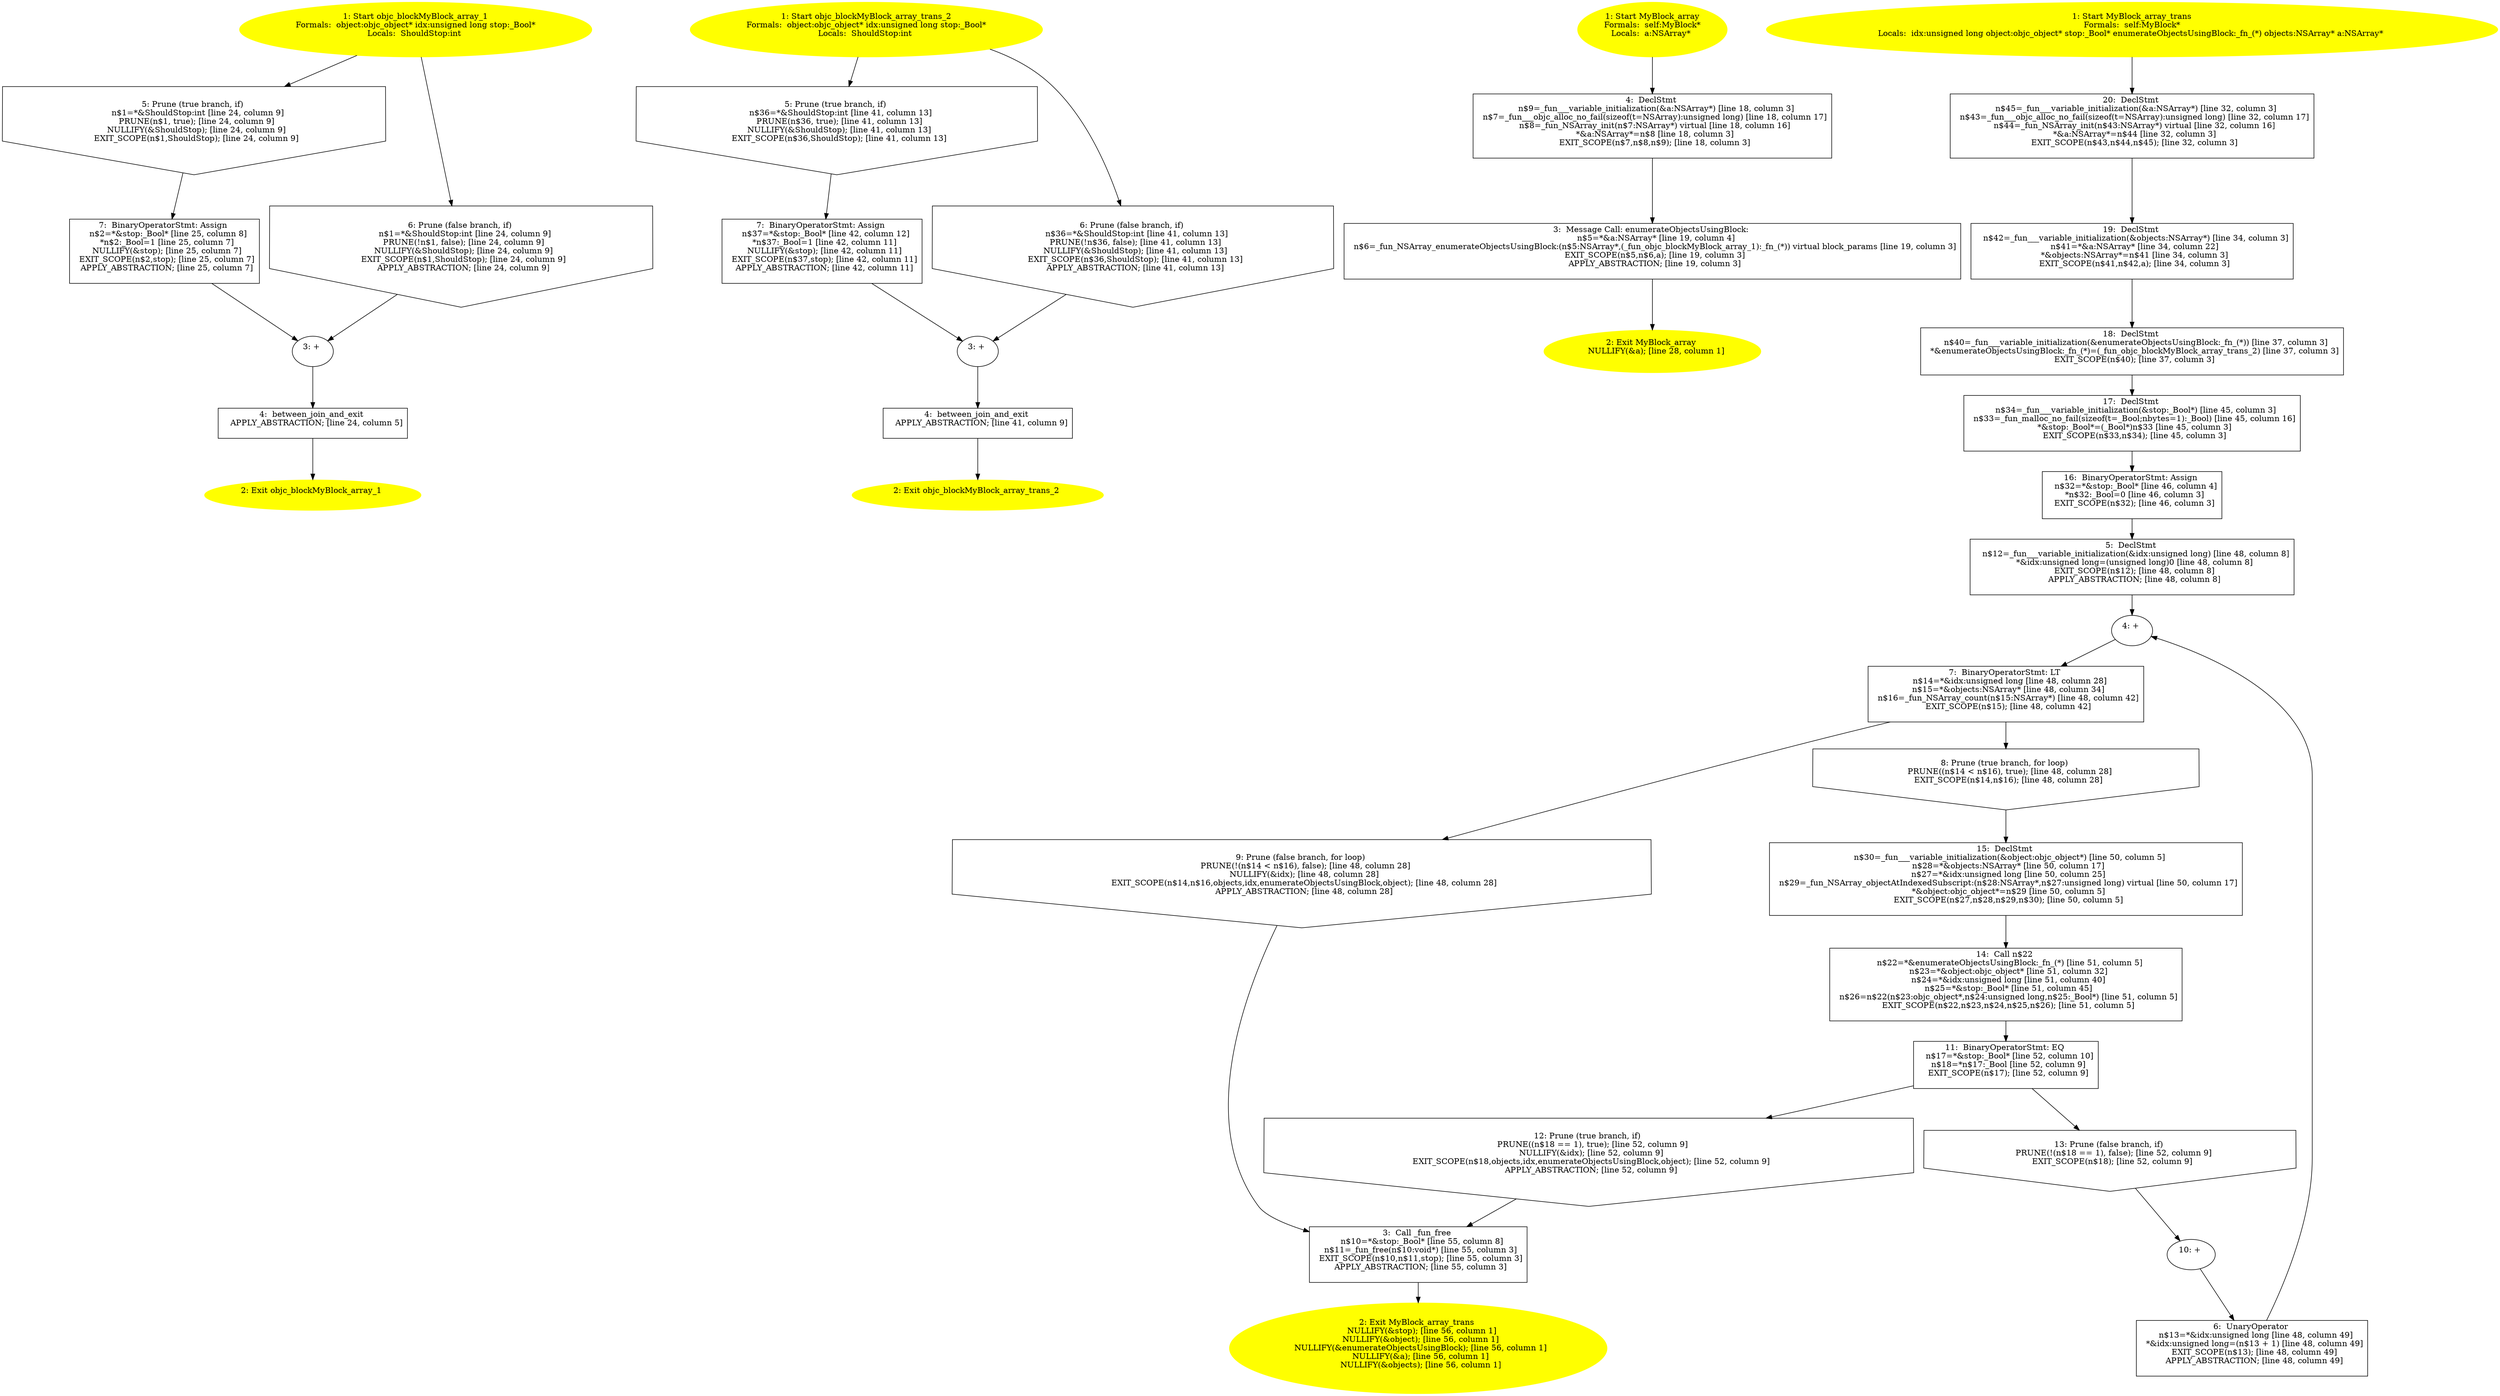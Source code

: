 /* @generated */
digraph cfg {
"objc_blockMyBlock_array_1(struct objc_object).7651ebbbe5ad11f35ec8fca80283945b_1" [label="1: Start objc_blockMyBlock_array_1\nFormals:  object:objc_object* idx:unsigned long stop:_Bool*\nLocals:  ShouldStop:int \n  " color=yellow style=filled]
	

	 "objc_blockMyBlock_array_1(struct objc_object).7651ebbbe5ad11f35ec8fca80283945b_1" -> "objc_blockMyBlock_array_1(struct objc_object).7651ebbbe5ad11f35ec8fca80283945b_5" ;
	 "objc_blockMyBlock_array_1(struct objc_object).7651ebbbe5ad11f35ec8fca80283945b_1" -> "objc_blockMyBlock_array_1(struct objc_object).7651ebbbe5ad11f35ec8fca80283945b_6" ;
"objc_blockMyBlock_array_1(struct objc_object).7651ebbbe5ad11f35ec8fca80283945b_2" [label="2: Exit objc_blockMyBlock_array_1 \n  " color=yellow style=filled]
	

"objc_blockMyBlock_array_1(struct objc_object).7651ebbbe5ad11f35ec8fca80283945b_3" [label="3: + \n  " ]
	

	 "objc_blockMyBlock_array_1(struct objc_object).7651ebbbe5ad11f35ec8fca80283945b_3" -> "objc_blockMyBlock_array_1(struct objc_object).7651ebbbe5ad11f35ec8fca80283945b_4" ;
"objc_blockMyBlock_array_1(struct objc_object).7651ebbbe5ad11f35ec8fca80283945b_4" [label="4:  between_join_and_exit \n   APPLY_ABSTRACTION; [line 24, column 5]\n " shape="box"]
	

	 "objc_blockMyBlock_array_1(struct objc_object).7651ebbbe5ad11f35ec8fca80283945b_4" -> "objc_blockMyBlock_array_1(struct objc_object).7651ebbbe5ad11f35ec8fca80283945b_2" ;
"objc_blockMyBlock_array_1(struct objc_object).7651ebbbe5ad11f35ec8fca80283945b_5" [label="5: Prune (true branch, if) \n   n$1=*&ShouldStop:int [line 24, column 9]\n  PRUNE(n$1, true); [line 24, column 9]\n  NULLIFY(&ShouldStop); [line 24, column 9]\n  EXIT_SCOPE(n$1,ShouldStop); [line 24, column 9]\n " shape="invhouse"]
	

	 "objc_blockMyBlock_array_1(struct objc_object).7651ebbbe5ad11f35ec8fca80283945b_5" -> "objc_blockMyBlock_array_1(struct objc_object).7651ebbbe5ad11f35ec8fca80283945b_7" ;
"objc_blockMyBlock_array_1(struct objc_object).7651ebbbe5ad11f35ec8fca80283945b_6" [label="6: Prune (false branch, if) \n   n$1=*&ShouldStop:int [line 24, column 9]\n  PRUNE(!n$1, false); [line 24, column 9]\n  NULLIFY(&ShouldStop); [line 24, column 9]\n  EXIT_SCOPE(n$1,ShouldStop); [line 24, column 9]\n  APPLY_ABSTRACTION; [line 24, column 9]\n " shape="invhouse"]
	

	 "objc_blockMyBlock_array_1(struct objc_object).7651ebbbe5ad11f35ec8fca80283945b_6" -> "objc_blockMyBlock_array_1(struct objc_object).7651ebbbe5ad11f35ec8fca80283945b_3" ;
"objc_blockMyBlock_array_1(struct objc_object).7651ebbbe5ad11f35ec8fca80283945b_7" [label="7:  BinaryOperatorStmt: Assign \n   n$2=*&stop:_Bool* [line 25, column 8]\n  *n$2:_Bool=1 [line 25, column 7]\n  NULLIFY(&stop); [line 25, column 7]\n  EXIT_SCOPE(n$2,stop); [line 25, column 7]\n  APPLY_ABSTRACTION; [line 25, column 7]\n " shape="box"]
	

	 "objc_blockMyBlock_array_1(struct objc_object).7651ebbbe5ad11f35ec8fca80283945b_7" -> "objc_blockMyBlock_array_1(struct objc_object).7651ebbbe5ad11f35ec8fca80283945b_3" ;
"objc_blockMyBlock_array_trans_2(struct objc_object).933574d9d3bae3fa7584d130e160b2ad_1" [label="1: Start objc_blockMyBlock_array_trans_2\nFormals:  object:objc_object* idx:unsigned long stop:_Bool*\nLocals:  ShouldStop:int \n  " color=yellow style=filled]
	

	 "objc_blockMyBlock_array_trans_2(struct objc_object).933574d9d3bae3fa7584d130e160b2ad_1" -> "objc_blockMyBlock_array_trans_2(struct objc_object).933574d9d3bae3fa7584d130e160b2ad_5" ;
	 "objc_blockMyBlock_array_trans_2(struct objc_object).933574d9d3bae3fa7584d130e160b2ad_1" -> "objc_blockMyBlock_array_trans_2(struct objc_object).933574d9d3bae3fa7584d130e160b2ad_6" ;
"objc_blockMyBlock_array_trans_2(struct objc_object).933574d9d3bae3fa7584d130e160b2ad_2" [label="2: Exit objc_blockMyBlock_array_trans_2 \n  " color=yellow style=filled]
	

"objc_blockMyBlock_array_trans_2(struct objc_object).933574d9d3bae3fa7584d130e160b2ad_3" [label="3: + \n  " ]
	

	 "objc_blockMyBlock_array_trans_2(struct objc_object).933574d9d3bae3fa7584d130e160b2ad_3" -> "objc_blockMyBlock_array_trans_2(struct objc_object).933574d9d3bae3fa7584d130e160b2ad_4" ;
"objc_blockMyBlock_array_trans_2(struct objc_object).933574d9d3bae3fa7584d130e160b2ad_4" [label="4:  between_join_and_exit \n   APPLY_ABSTRACTION; [line 41, column 9]\n " shape="box"]
	

	 "objc_blockMyBlock_array_trans_2(struct objc_object).933574d9d3bae3fa7584d130e160b2ad_4" -> "objc_blockMyBlock_array_trans_2(struct objc_object).933574d9d3bae3fa7584d130e160b2ad_2" ;
"objc_blockMyBlock_array_trans_2(struct objc_object).933574d9d3bae3fa7584d130e160b2ad_5" [label="5: Prune (true branch, if) \n   n$36=*&ShouldStop:int [line 41, column 13]\n  PRUNE(n$36, true); [line 41, column 13]\n  NULLIFY(&ShouldStop); [line 41, column 13]\n  EXIT_SCOPE(n$36,ShouldStop); [line 41, column 13]\n " shape="invhouse"]
	

	 "objc_blockMyBlock_array_trans_2(struct objc_object).933574d9d3bae3fa7584d130e160b2ad_5" -> "objc_blockMyBlock_array_trans_2(struct objc_object).933574d9d3bae3fa7584d130e160b2ad_7" ;
"objc_blockMyBlock_array_trans_2(struct objc_object).933574d9d3bae3fa7584d130e160b2ad_6" [label="6: Prune (false branch, if) \n   n$36=*&ShouldStop:int [line 41, column 13]\n  PRUNE(!n$36, false); [line 41, column 13]\n  NULLIFY(&ShouldStop); [line 41, column 13]\n  EXIT_SCOPE(n$36,ShouldStop); [line 41, column 13]\n  APPLY_ABSTRACTION; [line 41, column 13]\n " shape="invhouse"]
	

	 "objc_blockMyBlock_array_trans_2(struct objc_object).933574d9d3bae3fa7584d130e160b2ad_6" -> "objc_blockMyBlock_array_trans_2(struct objc_object).933574d9d3bae3fa7584d130e160b2ad_3" ;
"objc_blockMyBlock_array_trans_2(struct objc_object).933574d9d3bae3fa7584d130e160b2ad_7" [label="7:  BinaryOperatorStmt: Assign \n   n$37=*&stop:_Bool* [line 42, column 12]\n  *n$37:_Bool=1 [line 42, column 11]\n  NULLIFY(&stop); [line 42, column 11]\n  EXIT_SCOPE(n$37,stop); [line 42, column 11]\n  APPLY_ABSTRACTION; [line 42, column 11]\n " shape="box"]
	

	 "objc_blockMyBlock_array_trans_2(struct objc_object).933574d9d3bae3fa7584d130e160b2ad_7" -> "objc_blockMyBlock_array_trans_2(struct objc_object).933574d9d3bae3fa7584d130e160b2ad_3" ;
"array#MyBlock#instance.8be6e5b5e968d186440e1931c9eb40de_1" [label="1: Start MyBlock_array\nFormals:  self:MyBlock*\nLocals:  a:NSArray* \n  " color=yellow style=filled]
	

	 "array#MyBlock#instance.8be6e5b5e968d186440e1931c9eb40de_1" -> "array#MyBlock#instance.8be6e5b5e968d186440e1931c9eb40de_4" ;
"array#MyBlock#instance.8be6e5b5e968d186440e1931c9eb40de_2" [label="2: Exit MyBlock_array \n   NULLIFY(&a); [line 28, column 1]\n " color=yellow style=filled]
	

"array#MyBlock#instance.8be6e5b5e968d186440e1931c9eb40de_3" [label="3:  Message Call: enumerateObjectsUsingBlock: \n   n$5=*&a:NSArray* [line 19, column 4]\n  n$6=_fun_NSArray_enumerateObjectsUsingBlock:(n$5:NSArray*,(_fun_objc_blockMyBlock_array_1):_fn_(*)) virtual block_params [line 19, column 3]\n  EXIT_SCOPE(n$5,n$6,a); [line 19, column 3]\n  APPLY_ABSTRACTION; [line 19, column 3]\n " shape="box"]
	

	 "array#MyBlock#instance.8be6e5b5e968d186440e1931c9eb40de_3" -> "array#MyBlock#instance.8be6e5b5e968d186440e1931c9eb40de_2" ;
"array#MyBlock#instance.8be6e5b5e968d186440e1931c9eb40de_4" [label="4:  DeclStmt \n   n$9=_fun___variable_initialization(&a:NSArray*) [line 18, column 3]\n  n$7=_fun___objc_alloc_no_fail(sizeof(t=NSArray):unsigned long) [line 18, column 17]\n  n$8=_fun_NSArray_init(n$7:NSArray*) virtual [line 18, column 16]\n  *&a:NSArray*=n$8 [line 18, column 3]\n  EXIT_SCOPE(n$7,n$8,n$9); [line 18, column 3]\n " shape="box"]
	

	 "array#MyBlock#instance.8be6e5b5e968d186440e1931c9eb40de_4" -> "array#MyBlock#instance.8be6e5b5e968d186440e1931c9eb40de_3" ;
"array_trans#MyBlock#instance.13289a590560d0628a3ae5174e716a32_1" [label="1: Start MyBlock_array_trans\nFormals:  self:MyBlock*\nLocals:  idx:unsigned long object:objc_object* stop:_Bool* enumerateObjectsUsingBlock:_fn_(*) objects:NSArray* a:NSArray* \n  " color=yellow style=filled]
	

	 "array_trans#MyBlock#instance.13289a590560d0628a3ae5174e716a32_1" -> "array_trans#MyBlock#instance.13289a590560d0628a3ae5174e716a32_20" ;
"array_trans#MyBlock#instance.13289a590560d0628a3ae5174e716a32_2" [label="2: Exit MyBlock_array_trans \n   NULLIFY(&stop); [line 56, column 1]\n  NULLIFY(&object); [line 56, column 1]\n  NULLIFY(&enumerateObjectsUsingBlock); [line 56, column 1]\n  NULLIFY(&a); [line 56, column 1]\n  NULLIFY(&objects); [line 56, column 1]\n " color=yellow style=filled]
	

"array_trans#MyBlock#instance.13289a590560d0628a3ae5174e716a32_3" [label="3:  Call _fun_free \n   n$10=*&stop:_Bool* [line 55, column 8]\n  n$11=_fun_free(n$10:void*) [line 55, column 3]\n  EXIT_SCOPE(n$10,n$11,stop); [line 55, column 3]\n  APPLY_ABSTRACTION; [line 55, column 3]\n " shape="box"]
	

	 "array_trans#MyBlock#instance.13289a590560d0628a3ae5174e716a32_3" -> "array_trans#MyBlock#instance.13289a590560d0628a3ae5174e716a32_2" ;
"array_trans#MyBlock#instance.13289a590560d0628a3ae5174e716a32_4" [label="4: + \n  " ]
	

	 "array_trans#MyBlock#instance.13289a590560d0628a3ae5174e716a32_4" -> "array_trans#MyBlock#instance.13289a590560d0628a3ae5174e716a32_7" ;
"array_trans#MyBlock#instance.13289a590560d0628a3ae5174e716a32_5" [label="5:  DeclStmt \n   n$12=_fun___variable_initialization(&idx:unsigned long) [line 48, column 8]\n  *&idx:unsigned long=(unsigned long)0 [line 48, column 8]\n  EXIT_SCOPE(n$12); [line 48, column 8]\n  APPLY_ABSTRACTION; [line 48, column 8]\n " shape="box"]
	

	 "array_trans#MyBlock#instance.13289a590560d0628a3ae5174e716a32_5" -> "array_trans#MyBlock#instance.13289a590560d0628a3ae5174e716a32_4" ;
"array_trans#MyBlock#instance.13289a590560d0628a3ae5174e716a32_6" [label="6:  UnaryOperator \n   n$13=*&idx:unsigned long [line 48, column 49]\n  *&idx:unsigned long=(n$13 + 1) [line 48, column 49]\n  EXIT_SCOPE(n$13); [line 48, column 49]\n  APPLY_ABSTRACTION; [line 48, column 49]\n " shape="box"]
	

	 "array_trans#MyBlock#instance.13289a590560d0628a3ae5174e716a32_6" -> "array_trans#MyBlock#instance.13289a590560d0628a3ae5174e716a32_4" ;
"array_trans#MyBlock#instance.13289a590560d0628a3ae5174e716a32_7" [label="7:  BinaryOperatorStmt: LT \n   n$14=*&idx:unsigned long [line 48, column 28]\n  n$15=*&objects:NSArray* [line 48, column 34]\n  n$16=_fun_NSArray_count(n$15:NSArray*) [line 48, column 42]\n  EXIT_SCOPE(n$15); [line 48, column 42]\n " shape="box"]
	

	 "array_trans#MyBlock#instance.13289a590560d0628a3ae5174e716a32_7" -> "array_trans#MyBlock#instance.13289a590560d0628a3ae5174e716a32_8" ;
	 "array_trans#MyBlock#instance.13289a590560d0628a3ae5174e716a32_7" -> "array_trans#MyBlock#instance.13289a590560d0628a3ae5174e716a32_9" ;
"array_trans#MyBlock#instance.13289a590560d0628a3ae5174e716a32_8" [label="8: Prune (true branch, for loop) \n   PRUNE((n$14 < n$16), true); [line 48, column 28]\n  EXIT_SCOPE(n$14,n$16); [line 48, column 28]\n " shape="invhouse"]
	

	 "array_trans#MyBlock#instance.13289a590560d0628a3ae5174e716a32_8" -> "array_trans#MyBlock#instance.13289a590560d0628a3ae5174e716a32_15" ;
"array_trans#MyBlock#instance.13289a590560d0628a3ae5174e716a32_9" [label="9: Prune (false branch, for loop) \n   PRUNE(!(n$14 < n$16), false); [line 48, column 28]\n  NULLIFY(&idx); [line 48, column 28]\n  EXIT_SCOPE(n$14,n$16,objects,idx,enumerateObjectsUsingBlock,object); [line 48, column 28]\n  APPLY_ABSTRACTION; [line 48, column 28]\n " shape="invhouse"]
	

	 "array_trans#MyBlock#instance.13289a590560d0628a3ae5174e716a32_9" -> "array_trans#MyBlock#instance.13289a590560d0628a3ae5174e716a32_3" ;
"array_trans#MyBlock#instance.13289a590560d0628a3ae5174e716a32_10" [label="10: + \n  " ]
	

	 "array_trans#MyBlock#instance.13289a590560d0628a3ae5174e716a32_10" -> "array_trans#MyBlock#instance.13289a590560d0628a3ae5174e716a32_6" ;
"array_trans#MyBlock#instance.13289a590560d0628a3ae5174e716a32_11" [label="11:  BinaryOperatorStmt: EQ \n   n$17=*&stop:_Bool* [line 52, column 10]\n  n$18=*n$17:_Bool [line 52, column 9]\n  EXIT_SCOPE(n$17); [line 52, column 9]\n " shape="box"]
	

	 "array_trans#MyBlock#instance.13289a590560d0628a3ae5174e716a32_11" -> "array_trans#MyBlock#instance.13289a590560d0628a3ae5174e716a32_12" ;
	 "array_trans#MyBlock#instance.13289a590560d0628a3ae5174e716a32_11" -> "array_trans#MyBlock#instance.13289a590560d0628a3ae5174e716a32_13" ;
"array_trans#MyBlock#instance.13289a590560d0628a3ae5174e716a32_12" [label="12: Prune (true branch, if) \n   PRUNE((n$18 == 1), true); [line 52, column 9]\n  NULLIFY(&idx); [line 52, column 9]\n  EXIT_SCOPE(n$18,objects,idx,enumerateObjectsUsingBlock,object); [line 52, column 9]\n  APPLY_ABSTRACTION; [line 52, column 9]\n " shape="invhouse"]
	

	 "array_trans#MyBlock#instance.13289a590560d0628a3ae5174e716a32_12" -> "array_trans#MyBlock#instance.13289a590560d0628a3ae5174e716a32_3" ;
"array_trans#MyBlock#instance.13289a590560d0628a3ae5174e716a32_13" [label="13: Prune (false branch, if) \n   PRUNE(!(n$18 == 1), false); [line 52, column 9]\n  EXIT_SCOPE(n$18); [line 52, column 9]\n " shape="invhouse"]
	

	 "array_trans#MyBlock#instance.13289a590560d0628a3ae5174e716a32_13" -> "array_trans#MyBlock#instance.13289a590560d0628a3ae5174e716a32_10" ;
"array_trans#MyBlock#instance.13289a590560d0628a3ae5174e716a32_14" [label="14:  Call n$22 \n   n$22=*&enumerateObjectsUsingBlock:_fn_(*) [line 51, column 5]\n  n$23=*&object:objc_object* [line 51, column 32]\n  n$24=*&idx:unsigned long [line 51, column 40]\n  n$25=*&stop:_Bool* [line 51, column 45]\n  n$26=n$22(n$23:objc_object*,n$24:unsigned long,n$25:_Bool*) [line 51, column 5]\n  EXIT_SCOPE(n$22,n$23,n$24,n$25,n$26); [line 51, column 5]\n " shape="box"]
	

	 "array_trans#MyBlock#instance.13289a590560d0628a3ae5174e716a32_14" -> "array_trans#MyBlock#instance.13289a590560d0628a3ae5174e716a32_11" ;
"array_trans#MyBlock#instance.13289a590560d0628a3ae5174e716a32_15" [label="15:  DeclStmt \n   n$30=_fun___variable_initialization(&object:objc_object*) [line 50, column 5]\n  n$28=*&objects:NSArray* [line 50, column 17]\n  n$27=*&idx:unsigned long [line 50, column 25]\n  n$29=_fun_NSArray_objectAtIndexedSubscript:(n$28:NSArray*,n$27:unsigned long) virtual [line 50, column 17]\n  *&object:objc_object*=n$29 [line 50, column 5]\n  EXIT_SCOPE(n$27,n$28,n$29,n$30); [line 50, column 5]\n " shape="box"]
	

	 "array_trans#MyBlock#instance.13289a590560d0628a3ae5174e716a32_15" -> "array_trans#MyBlock#instance.13289a590560d0628a3ae5174e716a32_14" ;
"array_trans#MyBlock#instance.13289a590560d0628a3ae5174e716a32_16" [label="16:  BinaryOperatorStmt: Assign \n   n$32=*&stop:_Bool* [line 46, column 4]\n  *n$32:_Bool=0 [line 46, column 3]\n  EXIT_SCOPE(n$32); [line 46, column 3]\n " shape="box"]
	

	 "array_trans#MyBlock#instance.13289a590560d0628a3ae5174e716a32_16" -> "array_trans#MyBlock#instance.13289a590560d0628a3ae5174e716a32_5" ;
"array_trans#MyBlock#instance.13289a590560d0628a3ae5174e716a32_17" [label="17:  DeclStmt \n   n$34=_fun___variable_initialization(&stop:_Bool*) [line 45, column 3]\n  n$33=_fun_malloc_no_fail(sizeof(t=_Bool;nbytes=1):_Bool) [line 45, column 16]\n  *&stop:_Bool*=(_Bool*)n$33 [line 45, column 3]\n  EXIT_SCOPE(n$33,n$34); [line 45, column 3]\n " shape="box"]
	

	 "array_trans#MyBlock#instance.13289a590560d0628a3ae5174e716a32_17" -> "array_trans#MyBlock#instance.13289a590560d0628a3ae5174e716a32_16" ;
"array_trans#MyBlock#instance.13289a590560d0628a3ae5174e716a32_18" [label="18:  DeclStmt \n   n$40=_fun___variable_initialization(&enumerateObjectsUsingBlock:_fn_(*)) [line 37, column 3]\n  *&enumerateObjectsUsingBlock:_fn_(*)=(_fun_objc_blockMyBlock_array_trans_2) [line 37, column 3]\n  EXIT_SCOPE(n$40); [line 37, column 3]\n " shape="box"]
	

	 "array_trans#MyBlock#instance.13289a590560d0628a3ae5174e716a32_18" -> "array_trans#MyBlock#instance.13289a590560d0628a3ae5174e716a32_17" ;
"array_trans#MyBlock#instance.13289a590560d0628a3ae5174e716a32_19" [label="19:  DeclStmt \n   n$42=_fun___variable_initialization(&objects:NSArray*) [line 34, column 3]\n  n$41=*&a:NSArray* [line 34, column 22]\n  *&objects:NSArray*=n$41 [line 34, column 3]\n  EXIT_SCOPE(n$41,n$42,a); [line 34, column 3]\n " shape="box"]
	

	 "array_trans#MyBlock#instance.13289a590560d0628a3ae5174e716a32_19" -> "array_trans#MyBlock#instance.13289a590560d0628a3ae5174e716a32_18" ;
"array_trans#MyBlock#instance.13289a590560d0628a3ae5174e716a32_20" [label="20:  DeclStmt \n   n$45=_fun___variable_initialization(&a:NSArray*) [line 32, column 3]\n  n$43=_fun___objc_alloc_no_fail(sizeof(t=NSArray):unsigned long) [line 32, column 17]\n  n$44=_fun_NSArray_init(n$43:NSArray*) virtual [line 32, column 16]\n  *&a:NSArray*=n$44 [line 32, column 3]\n  EXIT_SCOPE(n$43,n$44,n$45); [line 32, column 3]\n " shape="box"]
	

	 "array_trans#MyBlock#instance.13289a590560d0628a3ae5174e716a32_20" -> "array_trans#MyBlock#instance.13289a590560d0628a3ae5174e716a32_19" ;
}
